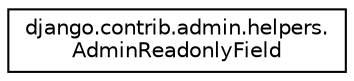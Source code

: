 digraph "Graphical Class Hierarchy"
{
 // LATEX_PDF_SIZE
  edge [fontname="Helvetica",fontsize="10",labelfontname="Helvetica",labelfontsize="10"];
  node [fontname="Helvetica",fontsize="10",shape=record];
  rankdir="LR";
  Node0 [label="django.contrib.admin.helpers.\lAdminReadonlyField",height=0.2,width=0.4,color="black", fillcolor="white", style="filled",URL="$d6/d8c/classdjango_1_1contrib_1_1admin_1_1helpers_1_1_admin_readonly_field.html",tooltip=" "];
}
